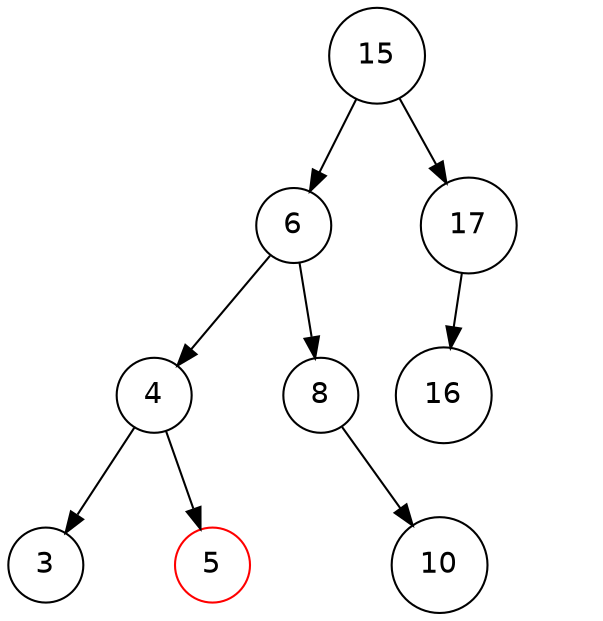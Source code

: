 digraph G {
	graph [fontname = "Helvetica"];
	node [fontname = "Helvetica",shape=circle];
	edge [fontname = "Helvetica"];
	5 [color=red];
	
	15 -> 6;
	m15 [label="", width=0.1, style=invis];
	15 -> m15 [style=invis];
	15 -> 17;
	{rank=same 6 -> m15 -> 17 [style=invis]};
	
	r8 [label="", width=0.1, style=invis];
	8 -> r8 [style=invis];
	m8 [label="", width=0.1, style=invis];
	8 -> m8 [style=invis];
	8 -> 10;
	{rank=same r8 -> m8 -> 10 [style=invis]};

	6 -> 4;
	m6 [label="", width=0.1, style=invis];
	6 -> m6 [style=invis];
	6 -> 8;
	{rank=same 4-> m6 -> 8 [style=invis]};

	4 -> 3;
	m4 [label="", width=0.1, style=invis];
	4 -> m4 [style=invis];
	4 -> 5;
	{rank=same 3 -> m4 -> 5 [style=invis]};

	17 -> 16;
	m17 [label="", width=0.1, style=invis];
	17 -> m17 [style=invis];
	l17 [label="", width=0.1, style=invis];
	17 -> l17 [style=invis];
	{rank=same 16 -> m17 -> l17 [style=invis]};
}
